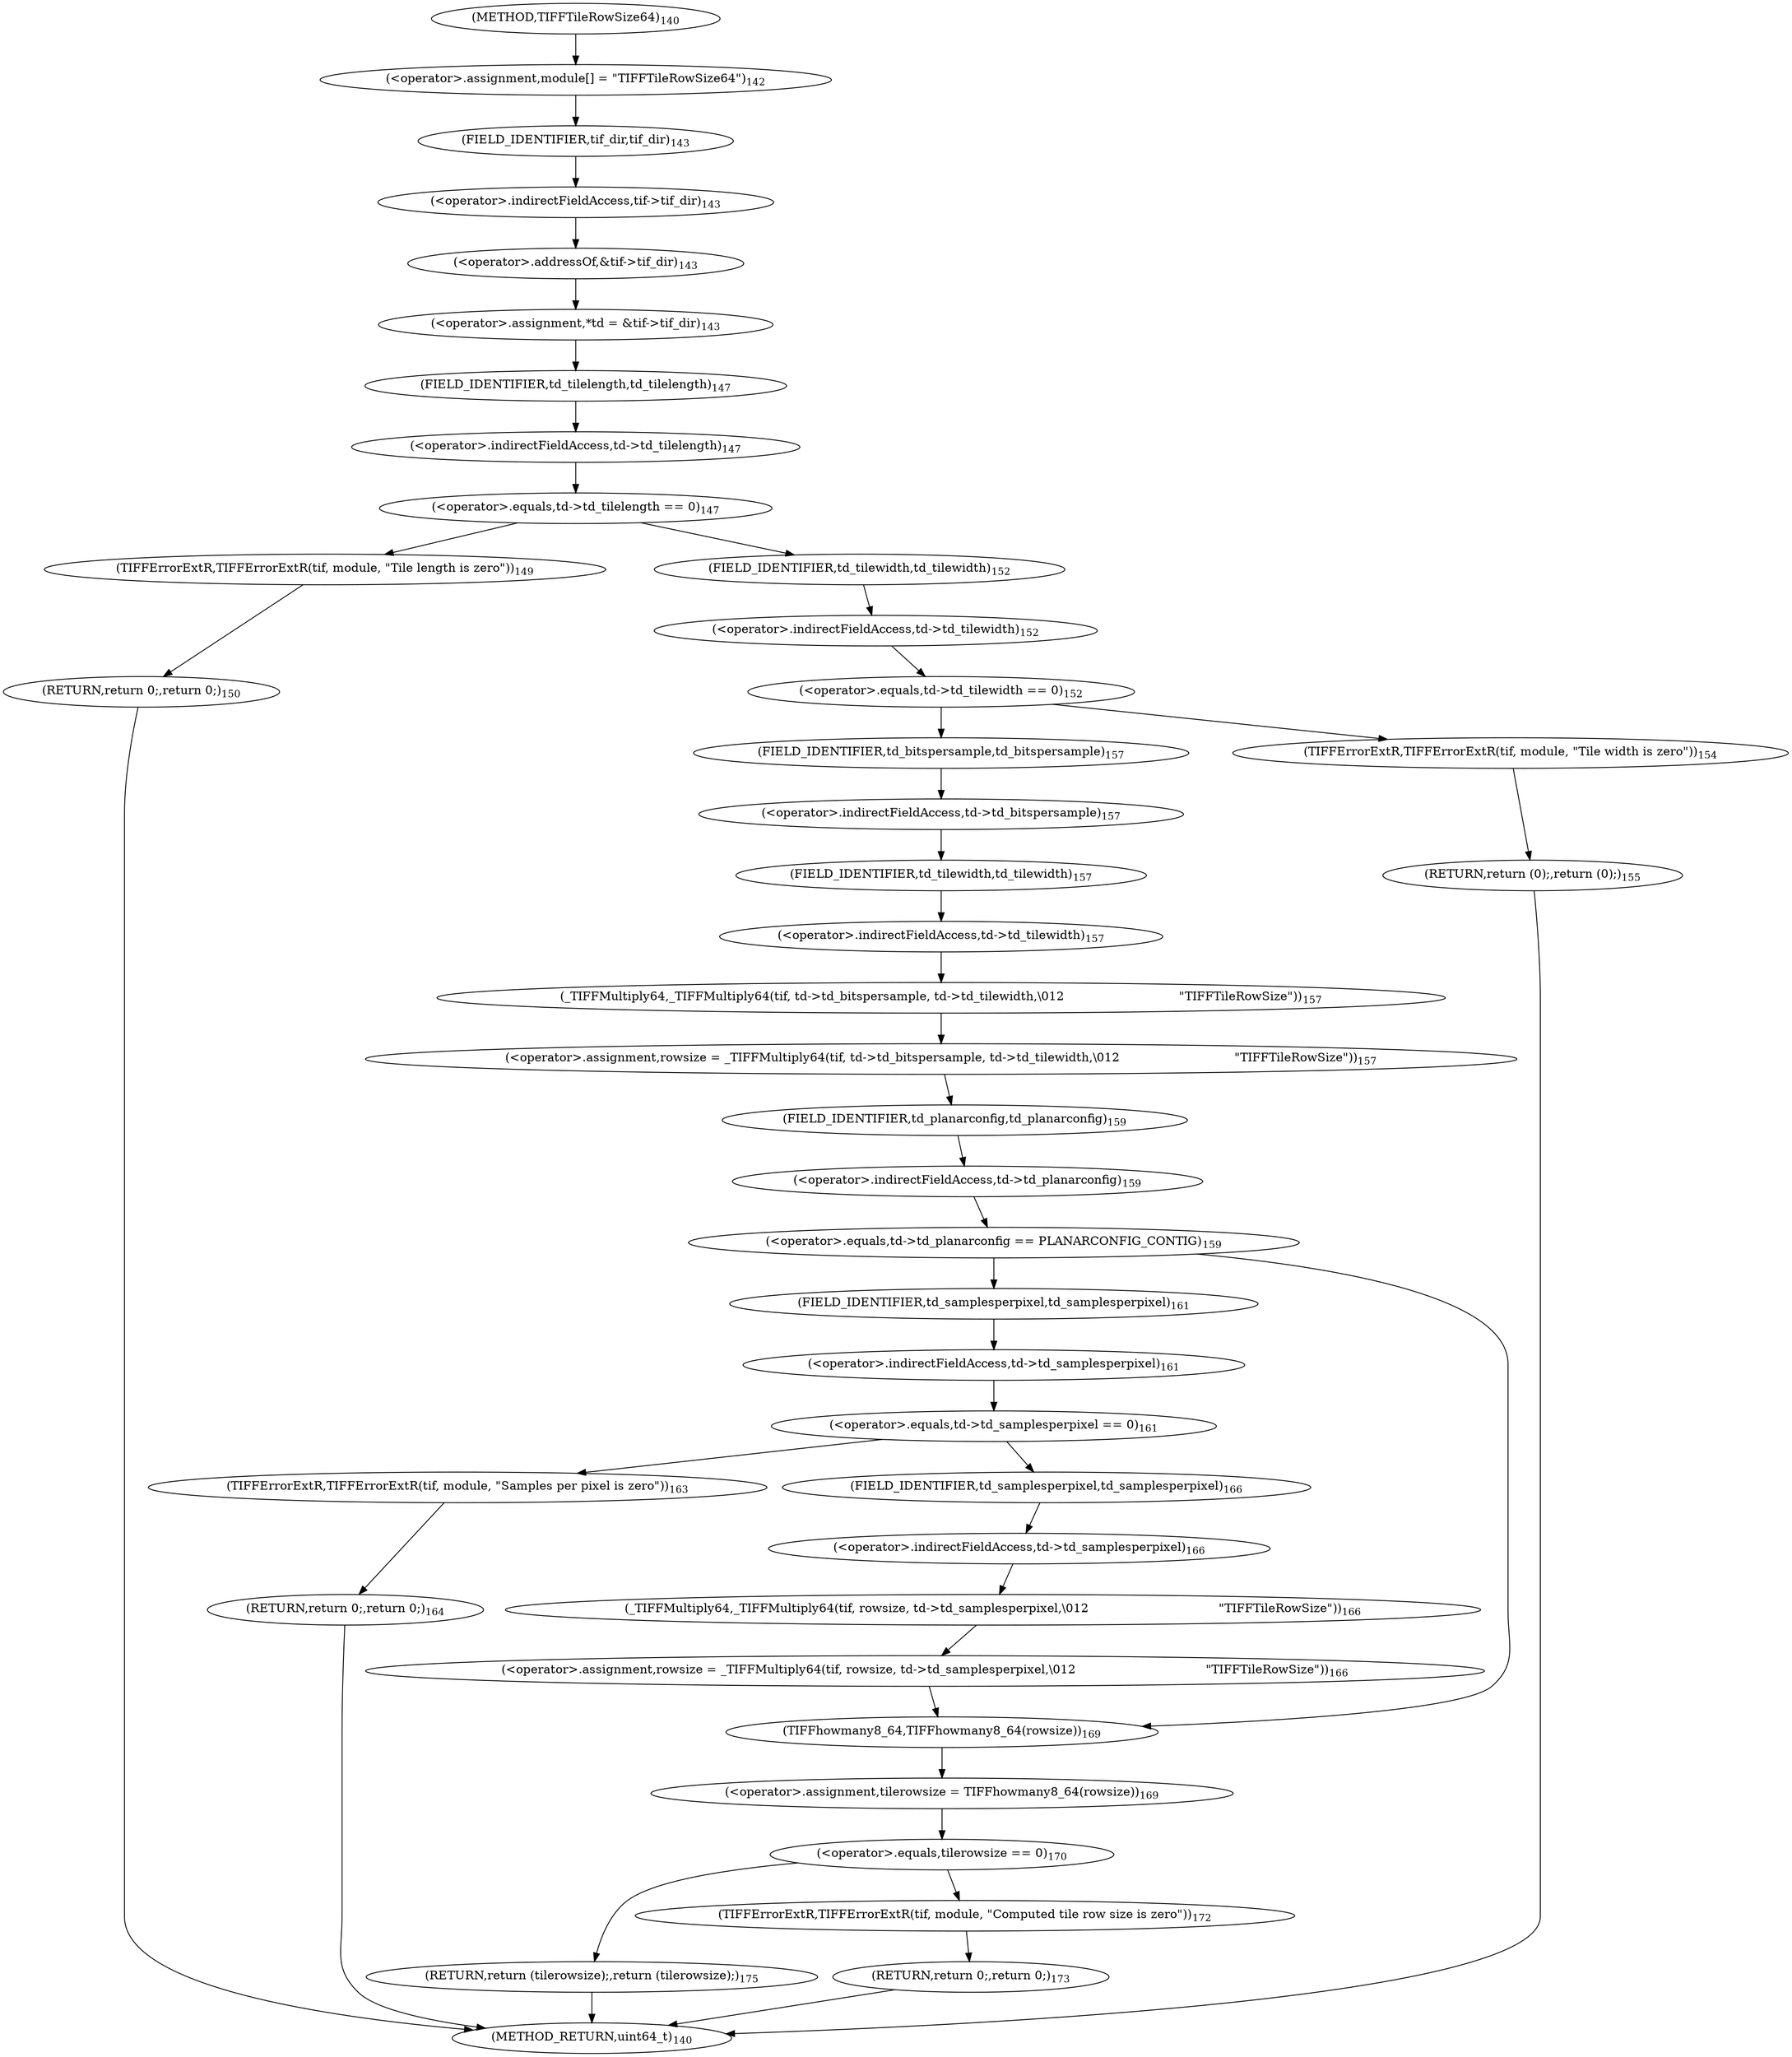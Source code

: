 digraph "TIFFTileRowSize64" {  
"29603" [label = <(&lt;operator&gt;.assignment,module[] = &quot;TIFFTileRowSize64&quot;)<SUB>142</SUB>> ]
"29607" [label = <(&lt;operator&gt;.assignment,*td = &amp;tif-&gt;tif_dir)<SUB>143</SUB>> ]
"29641" [label = <(&lt;operator&gt;.assignment,rowsize = _TIFFMultiply64(tif, td-&gt;td_bitspersample, td-&gt;td_tilewidth,\012                              &quot;TIFFTileRowSize&quot;))<SUB>157</SUB>> ]
"29681" [label = <(&lt;operator&gt;.assignment,tilerowsize = TIFFhowmany8_64(rowsize))<SUB>169</SUB>> ]
"29696" [label = <(RETURN,return (tilerowsize);,return (tilerowsize);)<SUB>175</SUB>> ]
"29609" [label = <(&lt;operator&gt;.addressOf,&amp;tif-&gt;tif_dir)<SUB>143</SUB>> ]
"29616" [label = <(&lt;operator&gt;.equals,td-&gt;td_tilelength == 0)<SUB>147</SUB>> ]
"29629" [label = <(&lt;operator&gt;.equals,td-&gt;td_tilewidth == 0)<SUB>152</SUB>> ]
"29643" [label = <(_TIFFMultiply64,_TIFFMultiply64(tif, td-&gt;td_bitspersample, td-&gt;td_tilewidth,\012                              &quot;TIFFTileRowSize&quot;))<SUB>157</SUB>> ]
"29653" [label = <(&lt;operator&gt;.equals,td-&gt;td_planarconfig == PLANARCONFIG_CONTIG)<SUB>159</SUB>> ]
"29683" [label = <(TIFFhowmany8_64,TIFFhowmany8_64(rowsize))<SUB>169</SUB>> ]
"29686" [label = <(&lt;operator&gt;.equals,tilerowsize == 0)<SUB>170</SUB>> ]
"29610" [label = <(&lt;operator&gt;.indirectFieldAccess,tif-&gt;tif_dir)<SUB>143</SUB>> ]
"29617" [label = <(&lt;operator&gt;.indirectFieldAccess,td-&gt;td_tilelength)<SUB>147</SUB>> ]
"29622" [label = <(TIFFErrorExtR,TIFFErrorExtR(tif, module, &quot;Tile length is zero&quot;))<SUB>149</SUB>> ]
"29626" [label = <(RETURN,return 0;,return 0;)<SUB>150</SUB>> ]
"29630" [label = <(&lt;operator&gt;.indirectFieldAccess,td-&gt;td_tilewidth)<SUB>152</SUB>> ]
"29635" [label = <(TIFFErrorExtR,TIFFErrorExtR(tif, module, &quot;Tile width is zero&quot;))<SUB>154</SUB>> ]
"29639" [label = <(RETURN,return (0);,return (0);)<SUB>155</SUB>> ]
"29645" [label = <(&lt;operator&gt;.indirectFieldAccess,td-&gt;td_bitspersample)<SUB>157</SUB>> ]
"29648" [label = <(&lt;operator&gt;.indirectFieldAccess,td-&gt;td_tilewidth)<SUB>157</SUB>> ]
"29654" [label = <(&lt;operator&gt;.indirectFieldAccess,td-&gt;td_planarconfig)<SUB>159</SUB>> ]
"29672" [label = <(&lt;operator&gt;.assignment,rowsize = _TIFFMultiply64(tif, rowsize, td-&gt;td_samplesperpixel,\012                                  &quot;TIFFTileRowSize&quot;))<SUB>166</SUB>> ]
"29690" [label = <(TIFFErrorExtR,TIFFErrorExtR(tif, module, &quot;Computed tile row size is zero&quot;))<SUB>172</SUB>> ]
"29694" [label = <(RETURN,return 0;,return 0;)<SUB>173</SUB>> ]
"29612" [label = <(FIELD_IDENTIFIER,tif_dir,tif_dir)<SUB>143</SUB>> ]
"29619" [label = <(FIELD_IDENTIFIER,td_tilelength,td_tilelength)<SUB>147</SUB>> ]
"29632" [label = <(FIELD_IDENTIFIER,td_tilewidth,td_tilewidth)<SUB>152</SUB>> ]
"29647" [label = <(FIELD_IDENTIFIER,td_bitspersample,td_bitspersample)<SUB>157</SUB>> ]
"29650" [label = <(FIELD_IDENTIFIER,td_tilewidth,td_tilewidth)<SUB>157</SUB>> ]
"29656" [label = <(FIELD_IDENTIFIER,td_planarconfig,td_planarconfig)<SUB>159</SUB>> ]
"29660" [label = <(&lt;operator&gt;.equals,td-&gt;td_samplesperpixel == 0)<SUB>161</SUB>> ]
"29674" [label = <(_TIFFMultiply64,_TIFFMultiply64(tif, rowsize, td-&gt;td_samplesperpixel,\012                                  &quot;TIFFTileRowSize&quot;))<SUB>166</SUB>> ]
"29661" [label = <(&lt;operator&gt;.indirectFieldAccess,td-&gt;td_samplesperpixel)<SUB>161</SUB>> ]
"29666" [label = <(TIFFErrorExtR,TIFFErrorExtR(tif, module, &quot;Samples per pixel is zero&quot;))<SUB>163</SUB>> ]
"29670" [label = <(RETURN,return 0;,return 0;)<SUB>164</SUB>> ]
"29677" [label = <(&lt;operator&gt;.indirectFieldAccess,td-&gt;td_samplesperpixel)<SUB>166</SUB>> ]
"29663" [label = <(FIELD_IDENTIFIER,td_samplesperpixel,td_samplesperpixel)<SUB>161</SUB>> ]
"29679" [label = <(FIELD_IDENTIFIER,td_samplesperpixel,td_samplesperpixel)<SUB>166</SUB>> ]
"29599" [label = <(METHOD,TIFFTileRowSize64)<SUB>140</SUB>> ]
"29698" [label = <(METHOD_RETURN,uint64_t)<SUB>140</SUB>> ]
  "29603" -> "29612" 
  "29607" -> "29619" 
  "29641" -> "29656" 
  "29681" -> "29686" 
  "29696" -> "29698" 
  "29609" -> "29607" 
  "29616" -> "29622" 
  "29616" -> "29632" 
  "29629" -> "29635" 
  "29629" -> "29647" 
  "29643" -> "29641" 
  "29653" -> "29663" 
  "29653" -> "29683" 
  "29683" -> "29681" 
  "29686" -> "29690" 
  "29686" -> "29696" 
  "29610" -> "29609" 
  "29617" -> "29616" 
  "29622" -> "29626" 
  "29626" -> "29698" 
  "29630" -> "29629" 
  "29635" -> "29639" 
  "29639" -> "29698" 
  "29645" -> "29650" 
  "29648" -> "29643" 
  "29654" -> "29653" 
  "29672" -> "29683" 
  "29690" -> "29694" 
  "29694" -> "29698" 
  "29612" -> "29610" 
  "29619" -> "29617" 
  "29632" -> "29630" 
  "29647" -> "29645" 
  "29650" -> "29648" 
  "29656" -> "29654" 
  "29660" -> "29666" 
  "29660" -> "29679" 
  "29674" -> "29672" 
  "29661" -> "29660" 
  "29666" -> "29670" 
  "29670" -> "29698" 
  "29677" -> "29674" 
  "29663" -> "29661" 
  "29679" -> "29677" 
  "29599" -> "29603" 
}
